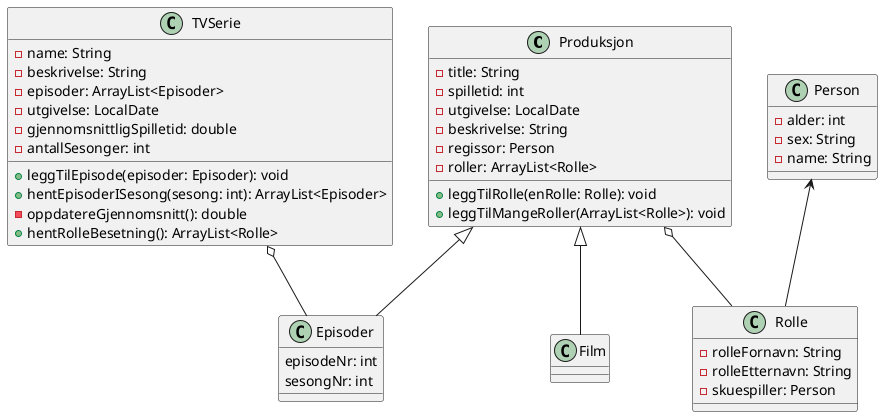 @startuml
'https://plantuml.com/class-diagram

Produksjon <|-- Episoder
Produksjon <|-- Film
Person <-- Rolle
TVSerie o-- Episoder
Produksjon o-- Rolle


class TVSerie {
    - name: String
    - beskrivelse: String
    - episoder: ArrayList<Episoder>
    - utgivelse: LocalDate
    - gjennomsnittligSpilletid: double
    - antallSesonger: int
    + leggTilEpisode(episoder: Episoder): void
    + hentEpisoderISesong(sesong: int): ArrayList<Episoder>
    - oppdatereGjennomsnitt(): double
    + hentRolleBesetning(): ArrayList<Rolle>
}

class Produksjon {
    - title: String
    - spilletid: int
    - utgivelse: LocalDate
    - beskrivelse: String
    - regissor: Person
    - roller: ArrayList<Rolle>
    + leggTilRolle(enRolle: Rolle): void
    + leggTilMangeRoller(ArrayList<Rolle>): void
}

class Person {
    - alder: int
    - sex: String
    - name: String
}

class Episoder {
    episodeNr: int
    sesongNr: int

}

class Rolle {
   - rolleFornavn: String
   - rolleEtternavn: String
   - skuespiller: Person
}


@enduml